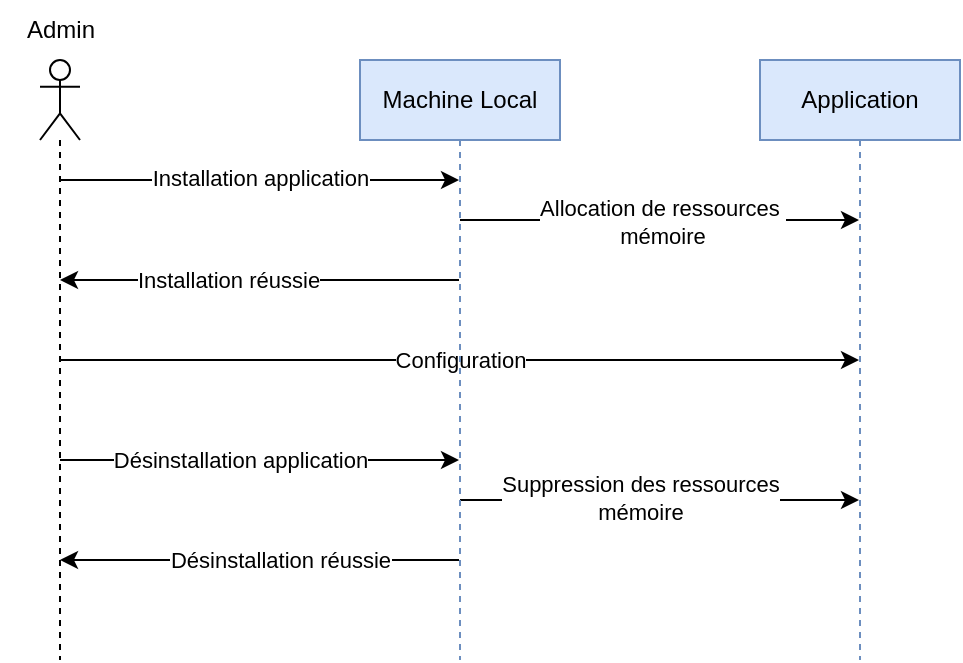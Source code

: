 <mxfile version="20.5.3" type="github">
  <diagram id="Vkol3Xqrpf9xBEXjYmv2" name="Page-1">
    <mxGraphModel dx="997" dy="548" grid="1" gridSize="10" guides="1" tooltips="1" connect="1" arrows="1" fold="1" page="1" pageScale="1" pageWidth="827" pageHeight="1169" math="0" shadow="0">
      <root>
        <mxCell id="0" />
        <mxCell id="1" parent="0" />
        <mxCell id="rtgqJ3zLbVFpwjIn28qb-1" value="" style="shape=umlLifeline;participant=umlActor;perimeter=lifelinePerimeter;whiteSpace=wrap;html=1;container=1;collapsible=0;recursiveResize=0;verticalAlign=top;spacingTop=36;outlineConnect=0;" parent="1" vertex="1">
          <mxGeometry x="190" y="40" width="20" height="300" as="geometry" />
        </mxCell>
        <mxCell id="rtgqJ3zLbVFpwjIn28qb-4" value="Admin" style="text;html=1;align=center;verticalAlign=middle;resizable=0;points=[];autosize=1;strokeColor=none;fillColor=none;" parent="1" vertex="1">
          <mxGeometry x="170" y="10" width="60" height="30" as="geometry" />
        </mxCell>
        <mxCell id="rtgqJ3zLbVFpwjIn28qb-7" value="" style="endArrow=classic;html=1;rounded=0;" parent="1" source="rtgqJ3zLbVFpwjIn28qb-1" target="cpfkslM7Rsk8DenqXvCb-1" edge="1">
          <mxGeometry width="50" height="50" relative="1" as="geometry">
            <mxPoint x="360" y="190" as="sourcePoint" />
            <mxPoint x="399.5" y="100" as="targetPoint" />
            <Array as="points">
              <mxPoint x="300" y="100" />
            </Array>
          </mxGeometry>
        </mxCell>
        <mxCell id="rtgqJ3zLbVFpwjIn28qb-8" value="Installation application" style="edgeLabel;html=1;align=center;verticalAlign=middle;resizable=0;points=[];" parent="rtgqJ3zLbVFpwjIn28qb-7" connectable="0" vertex="1">
          <mxGeometry x="-0.147" y="1" relative="1" as="geometry">
            <mxPoint x="15" as="offset" />
          </mxGeometry>
        </mxCell>
        <mxCell id="rtgqJ3zLbVFpwjIn28qb-9" value="" style="endArrow=classic;html=1;rounded=0;" parent="1" source="cpfkslM7Rsk8DenqXvCb-1" target="cpfkslM7Rsk8DenqXvCb-2" edge="1">
          <mxGeometry width="50" height="50" relative="1" as="geometry">
            <mxPoint x="399.5" y="120" as="sourcePoint" />
            <mxPoint x="599.5" y="120" as="targetPoint" />
            <Array as="points">
              <mxPoint x="500" y="120" />
            </Array>
          </mxGeometry>
        </mxCell>
        <mxCell id="rtgqJ3zLbVFpwjIn28qb-10" value="Allocation de ressources&amp;nbsp;&lt;br&gt;mémoire" style="edgeLabel;html=1;align=center;verticalAlign=middle;resizable=0;points=[];" parent="rtgqJ3zLbVFpwjIn28qb-9" connectable="0" vertex="1">
          <mxGeometry x="-0.354" y="-1" relative="1" as="geometry">
            <mxPoint x="36" as="offset" />
          </mxGeometry>
        </mxCell>
        <mxCell id="rtgqJ3zLbVFpwjIn28qb-11" value="" style="endArrow=classic;html=1;rounded=0;" parent="1" source="cpfkslM7Rsk8DenqXvCb-1" target="rtgqJ3zLbVFpwjIn28qb-1" edge="1">
          <mxGeometry width="50" height="50" relative="1" as="geometry">
            <mxPoint x="399.5" y="150" as="sourcePoint" />
            <mxPoint x="200" y="150" as="targetPoint" />
            <Array as="points">
              <mxPoint x="310" y="150" />
            </Array>
          </mxGeometry>
        </mxCell>
        <mxCell id="rtgqJ3zLbVFpwjIn28qb-12" value="Installation réussie" style="edgeLabel;html=1;align=center;verticalAlign=middle;resizable=0;points=[];" parent="rtgqJ3zLbVFpwjIn28qb-11" connectable="0" vertex="1">
          <mxGeometry x="-0.159" y="-1" relative="1" as="geometry">
            <mxPoint x="-32" y="1" as="offset" />
          </mxGeometry>
        </mxCell>
        <mxCell id="rtgqJ3zLbVFpwjIn28qb-13" value="" style="endArrow=classic;html=1;rounded=0;" parent="1" source="rtgqJ3zLbVFpwjIn28qb-1" target="cpfkslM7Rsk8DenqXvCb-2" edge="1">
          <mxGeometry width="50" height="50" relative="1" as="geometry">
            <mxPoint x="360" y="190" as="sourcePoint" />
            <mxPoint x="599.5" y="190" as="targetPoint" />
          </mxGeometry>
        </mxCell>
        <mxCell id="rtgqJ3zLbVFpwjIn28qb-14" value="Configuration" style="edgeLabel;html=1;align=center;verticalAlign=middle;resizable=0;points=[];" parent="rtgqJ3zLbVFpwjIn28qb-13" connectable="0" vertex="1">
          <mxGeometry x="-0.374" y="-1" relative="1" as="geometry">
            <mxPoint x="75" y="-1" as="offset" />
          </mxGeometry>
        </mxCell>
        <mxCell id="rtgqJ3zLbVFpwjIn28qb-15" value="" style="endArrow=classic;html=1;rounded=0;" parent="1" source="rtgqJ3zLbVFpwjIn28qb-1" target="cpfkslM7Rsk8DenqXvCb-1" edge="1">
          <mxGeometry width="50" height="50" relative="1" as="geometry">
            <mxPoint x="360" y="190" as="sourcePoint" />
            <mxPoint x="399.5" y="240" as="targetPoint" />
            <Array as="points">
              <mxPoint x="300" y="240" />
            </Array>
          </mxGeometry>
        </mxCell>
        <mxCell id="rtgqJ3zLbVFpwjIn28qb-16" value="Désinstallation application" style="edgeLabel;html=1;align=center;verticalAlign=middle;resizable=0;points=[];" parent="rtgqJ3zLbVFpwjIn28qb-15" connectable="0" vertex="1">
          <mxGeometry x="-0.102" relative="1" as="geometry">
            <mxPoint as="offset" />
          </mxGeometry>
        </mxCell>
        <mxCell id="rtgqJ3zLbVFpwjIn28qb-17" value="" style="endArrow=classic;html=1;rounded=0;" parent="1" source="cpfkslM7Rsk8DenqXvCb-1" target="cpfkslM7Rsk8DenqXvCb-2" edge="1">
          <mxGeometry width="50" height="50" relative="1" as="geometry">
            <mxPoint x="399.5" y="260" as="sourcePoint" />
            <mxPoint x="599.5" y="260" as="targetPoint" />
            <Array as="points">
              <mxPoint x="500" y="260" />
            </Array>
          </mxGeometry>
        </mxCell>
        <mxCell id="rtgqJ3zLbVFpwjIn28qb-18" value="Suppression des ressources&lt;br&gt;mémoire" style="edgeLabel;html=1;align=center;verticalAlign=middle;resizable=0;points=[];" parent="rtgqJ3zLbVFpwjIn28qb-17" connectable="0" vertex="1">
          <mxGeometry x="-0.276" y="1" relative="1" as="geometry">
            <mxPoint x="18" as="offset" />
          </mxGeometry>
        </mxCell>
        <mxCell id="rtgqJ3zLbVFpwjIn28qb-19" value="" style="endArrow=classic;html=1;rounded=0;" parent="1" source="cpfkslM7Rsk8DenqXvCb-1" target="rtgqJ3zLbVFpwjIn28qb-1" edge="1">
          <mxGeometry width="50" height="50" relative="1" as="geometry">
            <mxPoint x="399.5" y="290" as="sourcePoint" />
            <mxPoint x="410" y="250" as="targetPoint" />
            <Array as="points">
              <mxPoint x="300" y="290" />
            </Array>
          </mxGeometry>
        </mxCell>
        <mxCell id="rtgqJ3zLbVFpwjIn28qb-20" value="Désinstallation réussie" style="edgeLabel;html=1;align=center;verticalAlign=middle;resizable=0;points=[];" parent="rtgqJ3zLbVFpwjIn28qb-19" connectable="0" vertex="1">
          <mxGeometry x="0.141" relative="1" as="geometry">
            <mxPoint x="24" as="offset" />
          </mxGeometry>
        </mxCell>
        <mxCell id="cpfkslM7Rsk8DenqXvCb-1" value="Machine Local" style="shape=umlLifeline;perimeter=lifelinePerimeter;whiteSpace=wrap;html=1;container=1;collapsible=0;recursiveResize=0;outlineConnect=0;fillColor=#dae8fc;strokeColor=#6c8ebf;" parent="1" vertex="1">
          <mxGeometry x="350" y="40" width="100" height="300" as="geometry" />
        </mxCell>
        <mxCell id="cpfkslM7Rsk8DenqXvCb-2" value="Application" style="shape=umlLifeline;perimeter=lifelinePerimeter;whiteSpace=wrap;html=1;container=1;collapsible=0;recursiveResize=0;outlineConnect=0;fillColor=#dae8fc;strokeColor=#6c8ebf;" parent="1" vertex="1">
          <mxGeometry x="550" y="40" width="100" height="300" as="geometry" />
        </mxCell>
      </root>
    </mxGraphModel>
  </diagram>
</mxfile>
